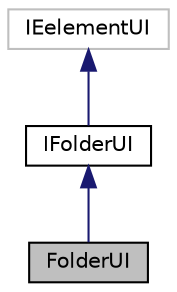 digraph "FolderUI"
{
  edge [fontname="Helvetica",fontsize="10",labelfontname="Helvetica",labelfontsize="10"];
  node [fontname="Helvetica",fontsize="10",shape=record];
  Node1 [label="FolderUI",height=0.2,width=0.4,color="black", fillcolor="grey75", style="filled", fontcolor="black"];
  Node2 -> Node1 [dir="back",color="midnightblue",fontsize="10",style="solid"];
  Node2 [label="IFolderUI",height=0.2,width=0.4,color="black", fillcolor="white", style="filled",URL="$interface_i_folder_u_i.html"];
  Node3 -> Node2 [dir="back",color="midnightblue",fontsize="10",style="solid"];
  Node3 [label="IEelementUI",height=0.2,width=0.4,color="grey75", fillcolor="white", style="filled"];
}
